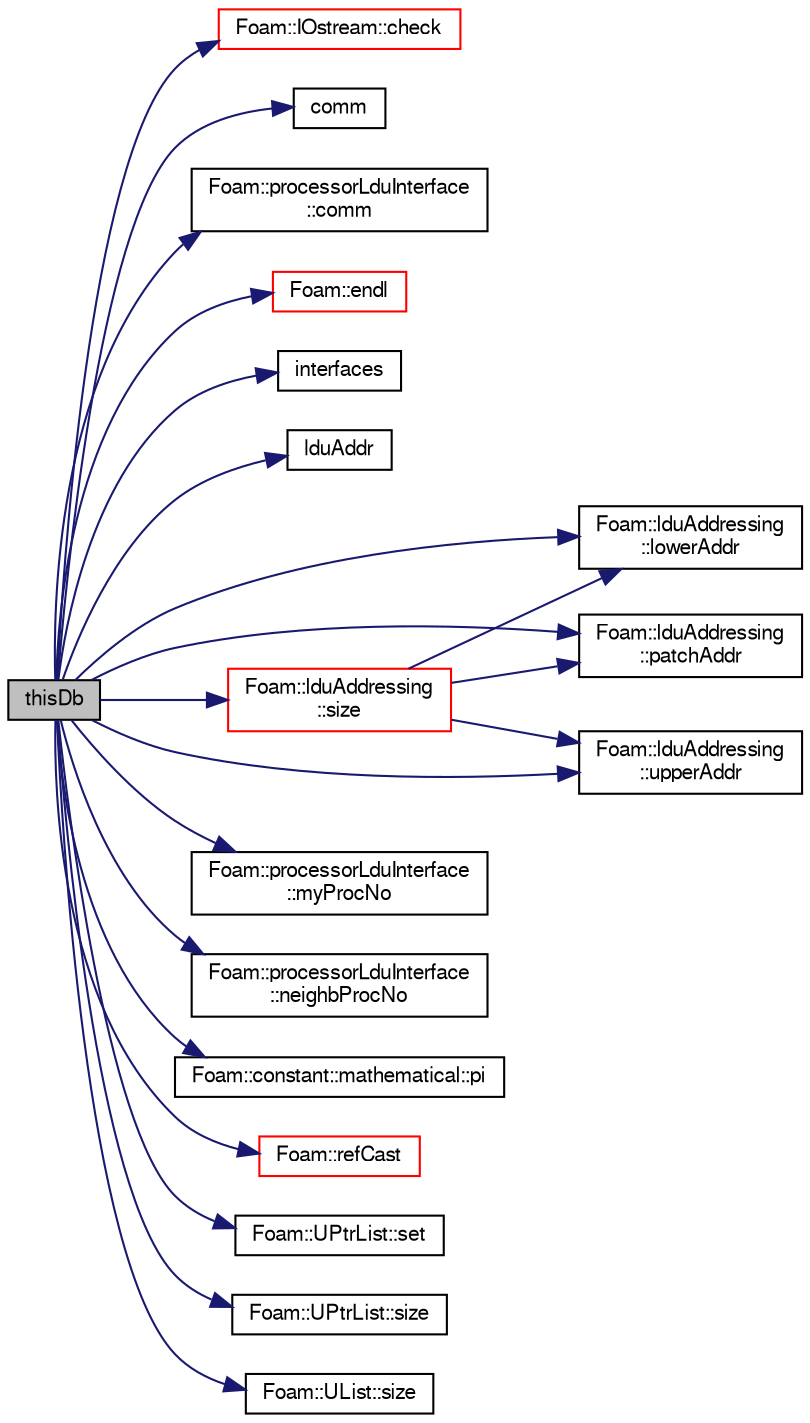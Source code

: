 digraph "thisDb"
{
  bgcolor="transparent";
  edge [fontname="FreeSans",fontsize="10",labelfontname="FreeSans",labelfontsize="10"];
  node [fontname="FreeSans",fontsize="10",shape=record];
  rankdir="LR";
  Node114 [label="thisDb",height=0.2,width=0.4,color="black", fillcolor="grey75", style="filled", fontcolor="black"];
  Node114 -> Node115 [color="midnightblue",fontsize="10",style="solid",fontname="FreeSans"];
  Node115 [label="Foam::IOstream::check",height=0.2,width=0.4,color="red",URL="$a26226.html#a367eb3425fc4e8270e2aa961df8ac8a5",tooltip="Check IOstream status for given operation. "];
  Node114 -> Node164 [color="midnightblue",fontsize="10",style="solid",fontname="FreeSans"];
  Node164 [label="comm",height=0.2,width=0.4,color="black",URL="$a27126.html#a28ed0554ff28e2947c49b335f621d507",tooltip="Return communicator used for parallel communication. "];
  Node114 -> Node165 [color="midnightblue",fontsize="10",style="solid",fontname="FreeSans"];
  Node165 [label="Foam::processorLduInterface\l::comm",height=0.2,width=0.4,color="black",URL="$a26862.html#a28ed0554ff28e2947c49b335f621d507",tooltip="Return communicator used for parallel communication. "];
  Node114 -> Node126 [color="midnightblue",fontsize="10",style="solid",fontname="FreeSans"];
  Node126 [label="Foam::endl",height=0.2,width=0.4,color="red",URL="$a21124.html#a2db8fe02a0d3909e9351bb4275b23ce4",tooltip="Add newline and flush stream. "];
  Node114 -> Node166 [color="midnightblue",fontsize="10",style="solid",fontname="FreeSans"];
  Node166 [label="interfaces",height=0.2,width=0.4,color="black",URL="$a27126.html#abc0f20b01dc74c48d4f2da3c399f13b9",tooltip="Return a list of pointers for each patch. "];
  Node114 -> Node167 [color="midnightblue",fontsize="10",style="solid",fontname="FreeSans"];
  Node167 [label="lduAddr",height=0.2,width=0.4,color="black",URL="$a27126.html#af9d1b76b0bf69742df5ae6ea9ccdc729",tooltip="Return ldu addressing. "];
  Node114 -> Node168 [color="midnightblue",fontsize="10",style="solid",fontname="FreeSans"];
  Node168 [label="Foam::lduAddressing\l::lowerAddr",height=0.2,width=0.4,color="black",URL="$a26850.html#acd71c2321f86cb61103e8d46142d19b3",tooltip="Return lower addressing. "];
  Node114 -> Node169 [color="midnightblue",fontsize="10",style="solid",fontname="FreeSans"];
  Node169 [label="Foam::processorLduInterface\l::myProcNo",height=0.2,width=0.4,color="black",URL="$a26862.html#a50c7f9dd7d661a78f9080a5987e2bde6",tooltip="Return processor number (rank in communicator) "];
  Node114 -> Node170 [color="midnightblue",fontsize="10",style="solid",fontname="FreeSans"];
  Node170 [label="Foam::processorLduInterface\l::neighbProcNo",height=0.2,width=0.4,color="black",URL="$a26862.html#a323ec1a7e57c11dafa80824b243a28b4",tooltip="Return neigbour processor number (rank in communicator) "];
  Node114 -> Node171 [color="midnightblue",fontsize="10",style="solid",fontname="FreeSans"];
  Node171 [label="Foam::lduAddressing\l::patchAddr",height=0.2,width=0.4,color="black",URL="$a26850.html#afe45d3f196bb2fd7dcbcb70fc2674ea3",tooltip="Return patch to internal addressing given patch number. "];
  Node114 -> Node172 [color="midnightblue",fontsize="10",style="solid",fontname="FreeSans"];
  Node172 [label="Foam::constant::mathematical::pi",height=0.2,width=0.4,color="black",URL="$a21162.html#a731b8788a4c01586c35266c7ca4fed04"];
  Node114 -> Node173 [color="midnightblue",fontsize="10",style="solid",fontname="FreeSans"];
  Node173 [label="Foam::refCast",height=0.2,width=0.4,color="red",URL="$a21124.html#a28f53307dad4466f23067e79a948e2a1",tooltip="Reference type cast template function. "];
  Node114 -> Node174 [color="midnightblue",fontsize="10",style="solid",fontname="FreeSans"];
  Node174 [label="Foam::UPtrList::set",height=0.2,width=0.4,color="black",URL="$a25990.html#a2d4fe99e7a41d6359b3c1946995622a0",tooltip="Is element set. "];
  Node114 -> Node175 [color="midnightblue",fontsize="10",style="solid",fontname="FreeSans"];
  Node175 [label="Foam::UPtrList::size",height=0.2,width=0.4,color="black",URL="$a25990.html#a47b3bf30da1eb3ab8076b5fbe00e0494",tooltip="Return the number of elements in the UPtrList. "];
  Node114 -> Node176 [color="midnightblue",fontsize="10",style="solid",fontname="FreeSans"];
  Node176 [label="Foam::lduAddressing\l::size",height=0.2,width=0.4,color="red",URL="$a26850.html#a9facbf0a118d395c89884e45a5ca4e4b",tooltip="Return number of equations. "];
  Node176 -> Node168 [color="midnightblue",fontsize="10",style="solid",fontname="FreeSans"];
  Node176 -> Node171 [color="midnightblue",fontsize="10",style="solid",fontname="FreeSans"];
  Node176 -> Node205 [color="midnightblue",fontsize="10",style="solid",fontname="FreeSans"];
  Node205 [label="Foam::lduAddressing\l::upperAddr",height=0.2,width=0.4,color="black",URL="$a26850.html#ac0baafb7743d958e9e27804c8c53f1b8",tooltip="Return upper addressing. "];
  Node114 -> Node211 [color="midnightblue",fontsize="10",style="solid",fontname="FreeSans"];
  Node211 [label="Foam::UList::size",height=0.2,width=0.4,color="black",URL="$a25698.html#a47b3bf30da1eb3ab8076b5fbe00e0494",tooltip="Return the number of elements in the UList. "];
  Node114 -> Node205 [color="midnightblue",fontsize="10",style="solid",fontname="FreeSans"];
}
